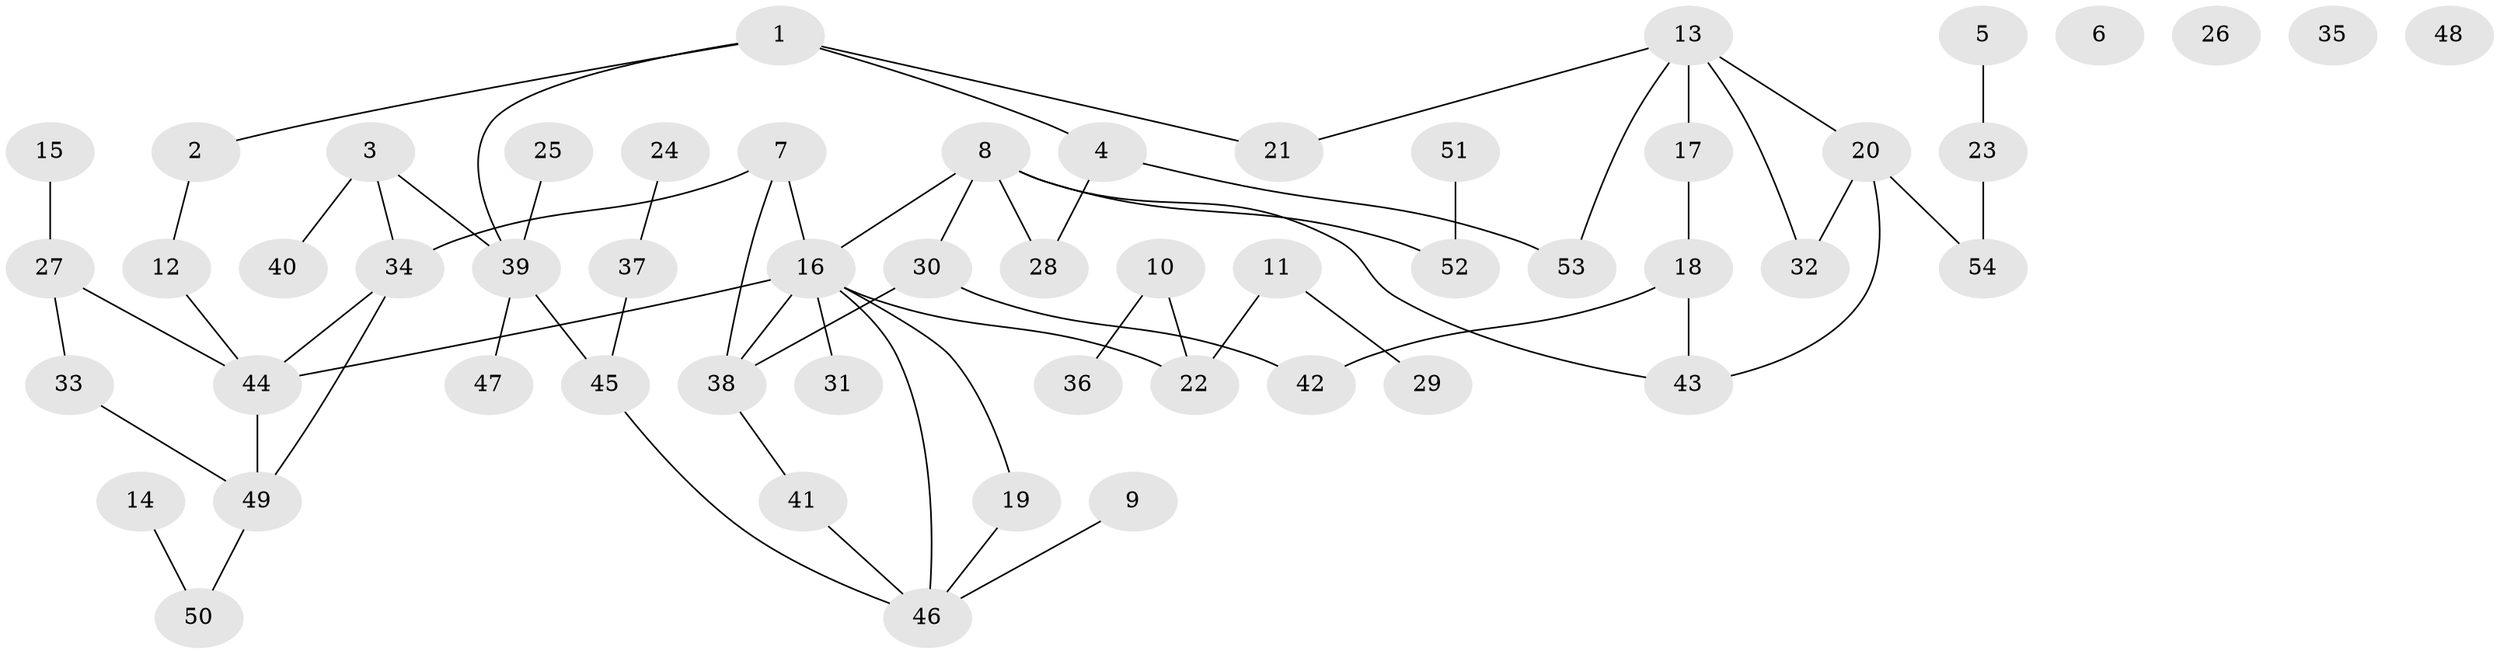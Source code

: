 // Generated by graph-tools (version 1.1) at 2025/00/03/09/25 03:00:55]
// undirected, 54 vertices, 64 edges
graph export_dot {
graph [start="1"]
  node [color=gray90,style=filled];
  1;
  2;
  3;
  4;
  5;
  6;
  7;
  8;
  9;
  10;
  11;
  12;
  13;
  14;
  15;
  16;
  17;
  18;
  19;
  20;
  21;
  22;
  23;
  24;
  25;
  26;
  27;
  28;
  29;
  30;
  31;
  32;
  33;
  34;
  35;
  36;
  37;
  38;
  39;
  40;
  41;
  42;
  43;
  44;
  45;
  46;
  47;
  48;
  49;
  50;
  51;
  52;
  53;
  54;
  1 -- 2;
  1 -- 4;
  1 -- 21;
  1 -- 39;
  2 -- 12;
  3 -- 34;
  3 -- 39;
  3 -- 40;
  4 -- 28;
  4 -- 53;
  5 -- 23;
  7 -- 16;
  7 -- 34;
  7 -- 38;
  8 -- 16;
  8 -- 28;
  8 -- 30;
  8 -- 43;
  8 -- 52;
  9 -- 46;
  10 -- 22;
  10 -- 36;
  11 -- 22;
  11 -- 29;
  12 -- 44;
  13 -- 17;
  13 -- 20;
  13 -- 21;
  13 -- 32;
  13 -- 53;
  14 -- 50;
  15 -- 27;
  16 -- 19;
  16 -- 22;
  16 -- 31;
  16 -- 38;
  16 -- 44;
  16 -- 46;
  17 -- 18;
  18 -- 42;
  18 -- 43;
  19 -- 46;
  20 -- 32;
  20 -- 43;
  20 -- 54;
  23 -- 54;
  24 -- 37;
  25 -- 39;
  27 -- 33;
  27 -- 44;
  30 -- 38;
  30 -- 42;
  33 -- 49;
  34 -- 44;
  34 -- 49;
  37 -- 45;
  38 -- 41;
  39 -- 45;
  39 -- 47;
  41 -- 46;
  44 -- 49;
  45 -- 46;
  49 -- 50;
  51 -- 52;
}
